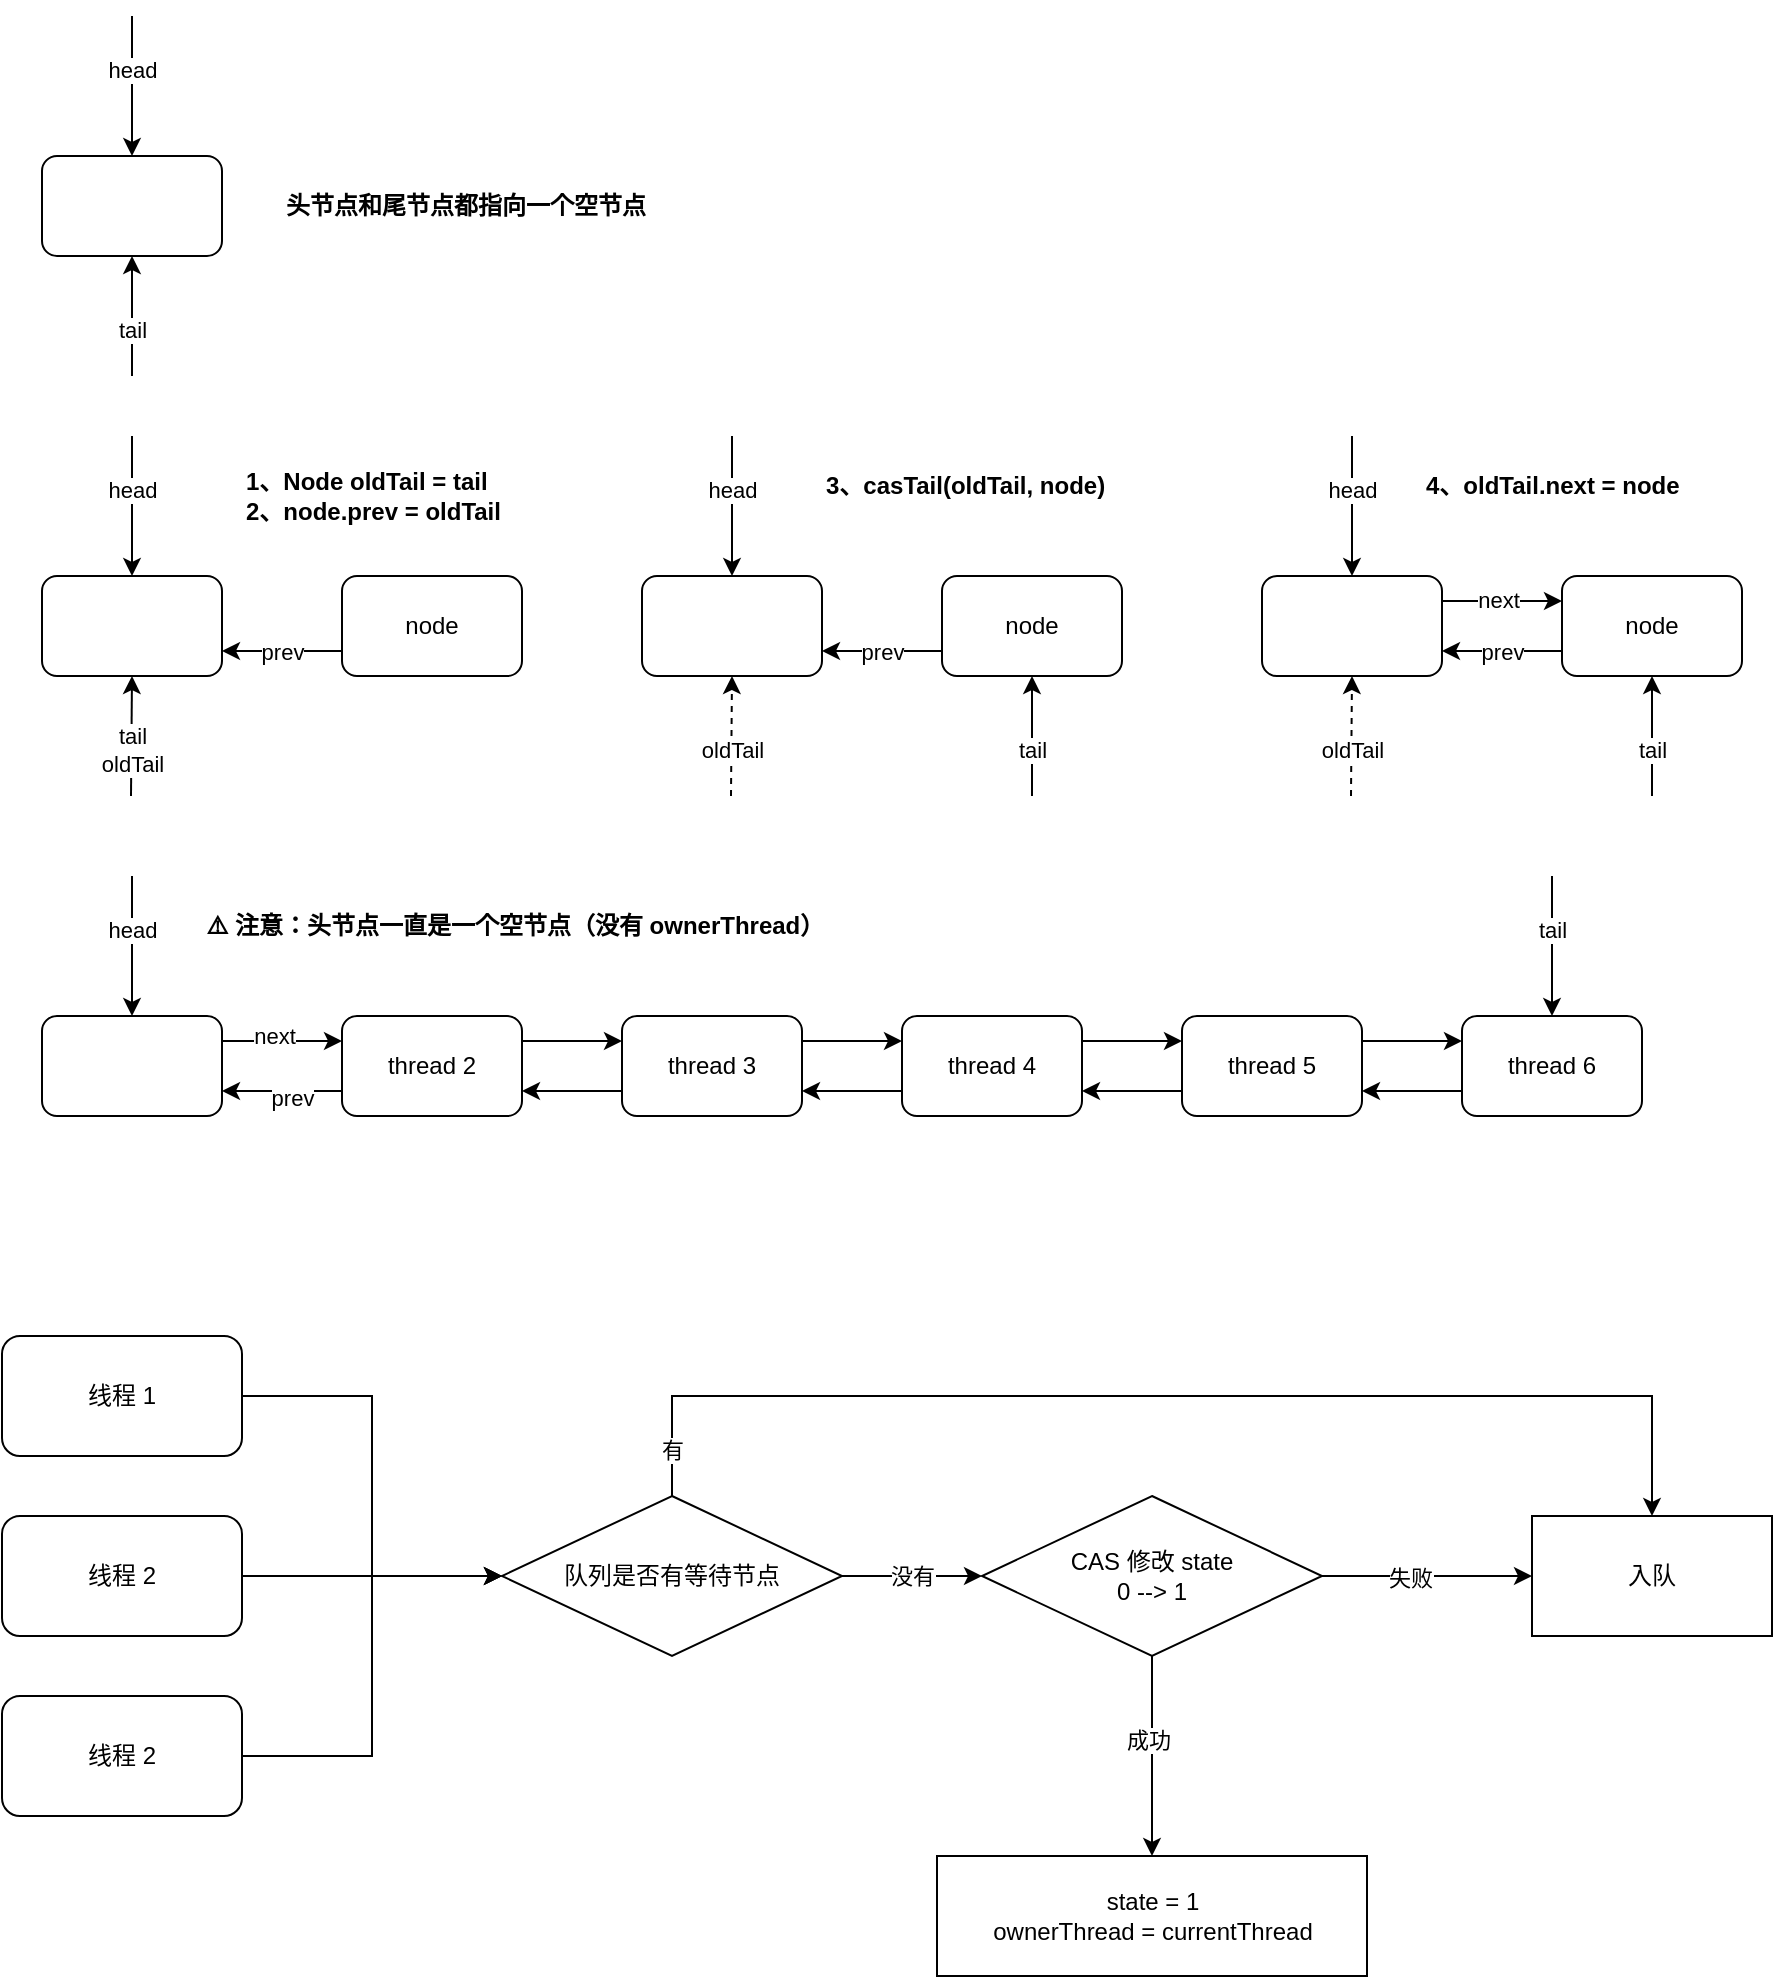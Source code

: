 <mxfile version="21.1.1" type="github">
  <diagram name="第 1 页" id="HYLfRAluGgirOGHJwurM">
    <mxGraphModel dx="1242" dy="784" grid="1" gridSize="10" guides="1" tooltips="1" connect="1" arrows="1" fold="1" page="1" pageScale="1" pageWidth="827" pageHeight="1169" math="0" shadow="0">
      <root>
        <mxCell id="0" />
        <mxCell id="1" parent="0" />
        <mxCell id="wMg410RL5N5ofmad3jp8-6" style="edgeStyle=orthogonalEdgeStyle;rounded=0;orthogonalLoop=1;jettySize=auto;html=1;exitX=1;exitY=0.5;exitDx=0;exitDy=0;entryX=0;entryY=0.5;entryDx=0;entryDy=0;" edge="1" parent="1" source="wMg410RL5N5ofmad3jp8-1" target="wMg410RL5N5ofmad3jp8-5">
          <mxGeometry relative="1" as="geometry" />
        </mxCell>
        <mxCell id="wMg410RL5N5ofmad3jp8-1" value="线程 1" style="rounded=1;whiteSpace=wrap;html=1;" vertex="1" parent="1">
          <mxGeometry x="90" y="680" width="120" height="60" as="geometry" />
        </mxCell>
        <mxCell id="wMg410RL5N5ofmad3jp8-7" style="edgeStyle=orthogonalEdgeStyle;rounded=0;orthogonalLoop=1;jettySize=auto;html=1;exitX=1;exitY=0.5;exitDx=0;exitDy=0;" edge="1" parent="1" source="wMg410RL5N5ofmad3jp8-2">
          <mxGeometry relative="1" as="geometry">
            <mxPoint x="340" y="800" as="targetPoint" />
          </mxGeometry>
        </mxCell>
        <mxCell id="wMg410RL5N5ofmad3jp8-2" value="线程 2" style="rounded=1;whiteSpace=wrap;html=1;" vertex="1" parent="1">
          <mxGeometry x="90" y="770" width="120" height="60" as="geometry" />
        </mxCell>
        <mxCell id="wMg410RL5N5ofmad3jp8-8" style="edgeStyle=orthogonalEdgeStyle;rounded=0;orthogonalLoop=1;jettySize=auto;html=1;exitX=1;exitY=0.5;exitDx=0;exitDy=0;entryX=0;entryY=0.5;entryDx=0;entryDy=0;" edge="1" parent="1" source="wMg410RL5N5ofmad3jp8-4" target="wMg410RL5N5ofmad3jp8-5">
          <mxGeometry relative="1" as="geometry">
            <mxPoint x="280" y="850" as="targetPoint" />
          </mxGeometry>
        </mxCell>
        <mxCell id="wMg410RL5N5ofmad3jp8-4" value="线程 2" style="rounded=1;whiteSpace=wrap;html=1;" vertex="1" parent="1">
          <mxGeometry x="90" y="860" width="120" height="60" as="geometry" />
        </mxCell>
        <mxCell id="wMg410RL5N5ofmad3jp8-10" value="没有" style="edgeStyle=orthogonalEdgeStyle;rounded=0;orthogonalLoop=1;jettySize=auto;html=1;exitX=1;exitY=0.5;exitDx=0;exitDy=0;" edge="1" parent="1" source="wMg410RL5N5ofmad3jp8-5" target="wMg410RL5N5ofmad3jp8-9">
          <mxGeometry relative="1" as="geometry" />
        </mxCell>
        <mxCell id="wMg410RL5N5ofmad3jp8-16" style="edgeStyle=orthogonalEdgeStyle;rounded=0;orthogonalLoop=1;jettySize=auto;html=1;exitX=0.5;exitY=0;exitDx=0;exitDy=0;entryX=0.5;entryY=0;entryDx=0;entryDy=0;" edge="1" parent="1" source="wMg410RL5N5ofmad3jp8-5" target="wMg410RL5N5ofmad3jp8-14">
          <mxGeometry relative="1" as="geometry">
            <Array as="points">
              <mxPoint x="425" y="710" />
              <mxPoint x="915" y="710" />
            </Array>
          </mxGeometry>
        </mxCell>
        <mxCell id="wMg410RL5N5ofmad3jp8-17" value="有" style="edgeLabel;html=1;align=center;verticalAlign=middle;resizable=0;points=[];" vertex="1" connectable="0" parent="wMg410RL5N5ofmad3jp8-16">
          <mxGeometry x="-0.923" relative="1" as="geometry">
            <mxPoint as="offset" />
          </mxGeometry>
        </mxCell>
        <mxCell id="wMg410RL5N5ofmad3jp8-5" value="队列是否有等待节点" style="rhombus;whiteSpace=wrap;html=1;" vertex="1" parent="1">
          <mxGeometry x="340" y="760" width="170" height="80" as="geometry" />
        </mxCell>
        <mxCell id="wMg410RL5N5ofmad3jp8-12" value="" style="edgeStyle=orthogonalEdgeStyle;rounded=0;orthogonalLoop=1;jettySize=auto;html=1;" edge="1" parent="1" source="wMg410RL5N5ofmad3jp8-9" target="wMg410RL5N5ofmad3jp8-11">
          <mxGeometry relative="1" as="geometry" />
        </mxCell>
        <mxCell id="wMg410RL5N5ofmad3jp8-13" value="成功" style="edgeLabel;html=1;align=center;verticalAlign=middle;resizable=0;points=[];" vertex="1" connectable="0" parent="wMg410RL5N5ofmad3jp8-12">
          <mxGeometry x="-0.16" y="-2" relative="1" as="geometry">
            <mxPoint as="offset" />
          </mxGeometry>
        </mxCell>
        <mxCell id="wMg410RL5N5ofmad3jp8-15" value="" style="edgeStyle=orthogonalEdgeStyle;rounded=0;orthogonalLoop=1;jettySize=auto;html=1;" edge="1" parent="1" source="wMg410RL5N5ofmad3jp8-9" target="wMg410RL5N5ofmad3jp8-14">
          <mxGeometry relative="1" as="geometry" />
        </mxCell>
        <mxCell id="wMg410RL5N5ofmad3jp8-18" value="失败" style="edgeLabel;html=1;align=center;verticalAlign=middle;resizable=0;points=[];" vertex="1" connectable="0" parent="wMg410RL5N5ofmad3jp8-15">
          <mxGeometry x="-0.162" y="-1" relative="1" as="geometry">
            <mxPoint as="offset" />
          </mxGeometry>
        </mxCell>
        <mxCell id="wMg410RL5N5ofmad3jp8-9" value="CAS 修改 state&lt;br&gt;0 --&amp;gt; 1" style="rhombus;whiteSpace=wrap;html=1;" vertex="1" parent="1">
          <mxGeometry x="580" y="760" width="170" height="80" as="geometry" />
        </mxCell>
        <mxCell id="wMg410RL5N5ofmad3jp8-11" value="state = 1&lt;br&gt;ownerThread = currentThread" style="whiteSpace=wrap;html=1;" vertex="1" parent="1">
          <mxGeometry x="557.5" y="940" width="215" height="60" as="geometry" />
        </mxCell>
        <mxCell id="wMg410RL5N5ofmad3jp8-14" value="入队" style="whiteSpace=wrap;html=1;" vertex="1" parent="1">
          <mxGeometry x="855" y="770" width="120" height="60" as="geometry" />
        </mxCell>
        <mxCell id="wMg410RL5N5ofmad3jp8-29" style="edgeStyle=orthogonalEdgeStyle;rounded=0;orthogonalLoop=1;jettySize=auto;html=1;exitX=1;exitY=0.25;exitDx=0;exitDy=0;entryX=0;entryY=0.25;entryDx=0;entryDy=0;" edge="1" parent="1" source="wMg410RL5N5ofmad3jp8-19" target="wMg410RL5N5ofmad3jp8-21">
          <mxGeometry relative="1" as="geometry" />
        </mxCell>
        <mxCell id="wMg410RL5N5ofmad3jp8-39" value="next" style="edgeLabel;html=1;align=center;verticalAlign=middle;resizable=0;points=[];" vertex="1" connectable="0" parent="wMg410RL5N5ofmad3jp8-29">
          <mxGeometry x="-0.15" y="4" relative="1" as="geometry">
            <mxPoint y="1" as="offset" />
          </mxGeometry>
        </mxCell>
        <mxCell id="wMg410RL5N5ofmad3jp8-19" value="" style="rounded=1;whiteSpace=wrap;html=1;" vertex="1" parent="1">
          <mxGeometry x="110" y="520" width="90" height="50" as="geometry" />
        </mxCell>
        <mxCell id="wMg410RL5N5ofmad3jp8-32" style="edgeStyle=orthogonalEdgeStyle;rounded=0;orthogonalLoop=1;jettySize=auto;html=1;exitX=1;exitY=0.25;exitDx=0;exitDy=0;entryX=0;entryY=0.25;entryDx=0;entryDy=0;" edge="1" parent="1" source="wMg410RL5N5ofmad3jp8-20" target="wMg410RL5N5ofmad3jp8-22">
          <mxGeometry relative="1" as="geometry" />
        </mxCell>
        <mxCell id="wMg410RL5N5ofmad3jp8-35" style="edgeStyle=orthogonalEdgeStyle;rounded=0;orthogonalLoop=1;jettySize=auto;html=1;exitX=0;exitY=0.75;exitDx=0;exitDy=0;entryX=1;entryY=0.75;entryDx=0;entryDy=0;" edge="1" parent="1" source="wMg410RL5N5ofmad3jp8-20" target="wMg410RL5N5ofmad3jp8-21">
          <mxGeometry relative="1" as="geometry" />
        </mxCell>
        <mxCell id="wMg410RL5N5ofmad3jp8-20" value="thread 3" style="rounded=1;whiteSpace=wrap;html=1;" vertex="1" parent="1">
          <mxGeometry x="400" y="520" width="90" height="50" as="geometry" />
        </mxCell>
        <mxCell id="wMg410RL5N5ofmad3jp8-30" style="edgeStyle=orthogonalEdgeStyle;rounded=0;orthogonalLoop=1;jettySize=auto;html=1;exitX=0;exitY=0.75;exitDx=0;exitDy=0;entryX=1;entryY=0.75;entryDx=0;entryDy=0;" edge="1" parent="1" source="wMg410RL5N5ofmad3jp8-21" target="wMg410RL5N5ofmad3jp8-19">
          <mxGeometry relative="1" as="geometry" />
        </mxCell>
        <mxCell id="wMg410RL5N5ofmad3jp8-40" value="prev" style="edgeLabel;html=1;align=center;verticalAlign=middle;resizable=0;points=[];" vertex="1" connectable="0" parent="wMg410RL5N5ofmad3jp8-30">
          <mxGeometry x="-0.15" y="3" relative="1" as="geometry">
            <mxPoint as="offset" />
          </mxGeometry>
        </mxCell>
        <mxCell id="wMg410RL5N5ofmad3jp8-31" style="edgeStyle=orthogonalEdgeStyle;rounded=0;orthogonalLoop=1;jettySize=auto;html=1;exitX=1;exitY=0.25;exitDx=0;exitDy=0;entryX=0;entryY=0.25;entryDx=0;entryDy=0;" edge="1" parent="1" source="wMg410RL5N5ofmad3jp8-21" target="wMg410RL5N5ofmad3jp8-20">
          <mxGeometry relative="1" as="geometry" />
        </mxCell>
        <mxCell id="wMg410RL5N5ofmad3jp8-21" value="thread 2" style="rounded=1;whiteSpace=wrap;html=1;" vertex="1" parent="1">
          <mxGeometry x="260" y="520" width="90" height="50" as="geometry" />
        </mxCell>
        <mxCell id="wMg410RL5N5ofmad3jp8-33" style="edgeStyle=orthogonalEdgeStyle;rounded=0;orthogonalLoop=1;jettySize=auto;html=1;exitX=1;exitY=0.25;exitDx=0;exitDy=0;entryX=0;entryY=0.25;entryDx=0;entryDy=0;" edge="1" parent="1" source="wMg410RL5N5ofmad3jp8-22" target="wMg410RL5N5ofmad3jp8-24">
          <mxGeometry relative="1" as="geometry" />
        </mxCell>
        <mxCell id="wMg410RL5N5ofmad3jp8-36" style="edgeStyle=orthogonalEdgeStyle;rounded=0;orthogonalLoop=1;jettySize=auto;html=1;exitX=0;exitY=0.75;exitDx=0;exitDy=0;entryX=1;entryY=0.75;entryDx=0;entryDy=0;" edge="1" parent="1" source="wMg410RL5N5ofmad3jp8-22" target="wMg410RL5N5ofmad3jp8-20">
          <mxGeometry relative="1" as="geometry" />
        </mxCell>
        <mxCell id="wMg410RL5N5ofmad3jp8-22" value="thread 4" style="rounded=1;whiteSpace=wrap;html=1;" vertex="1" parent="1">
          <mxGeometry x="540" y="520" width="90" height="50" as="geometry" />
        </mxCell>
        <mxCell id="wMg410RL5N5ofmad3jp8-38" style="edgeStyle=orthogonalEdgeStyle;rounded=0;orthogonalLoop=1;jettySize=auto;html=1;exitX=0;exitY=0.75;exitDx=0;exitDy=0;entryX=1;entryY=0.75;entryDx=0;entryDy=0;" edge="1" parent="1" source="wMg410RL5N5ofmad3jp8-23" target="wMg410RL5N5ofmad3jp8-24">
          <mxGeometry relative="1" as="geometry" />
        </mxCell>
        <mxCell id="wMg410RL5N5ofmad3jp8-23" value="thread 6" style="rounded=1;whiteSpace=wrap;html=1;" vertex="1" parent="1">
          <mxGeometry x="820" y="520" width="90" height="50" as="geometry" />
        </mxCell>
        <mxCell id="wMg410RL5N5ofmad3jp8-34" style="edgeStyle=orthogonalEdgeStyle;rounded=0;orthogonalLoop=1;jettySize=auto;html=1;exitX=1;exitY=0.25;exitDx=0;exitDy=0;entryX=0;entryY=0.25;entryDx=0;entryDy=0;" edge="1" parent="1" source="wMg410RL5N5ofmad3jp8-24" target="wMg410RL5N5ofmad3jp8-23">
          <mxGeometry relative="1" as="geometry" />
        </mxCell>
        <mxCell id="wMg410RL5N5ofmad3jp8-37" style="edgeStyle=orthogonalEdgeStyle;rounded=0;orthogonalLoop=1;jettySize=auto;html=1;exitX=0;exitY=0.75;exitDx=0;exitDy=0;entryX=1;entryY=0.75;entryDx=0;entryDy=0;" edge="1" parent="1" source="wMg410RL5N5ofmad3jp8-24" target="wMg410RL5N5ofmad3jp8-22">
          <mxGeometry relative="1" as="geometry" />
        </mxCell>
        <mxCell id="wMg410RL5N5ofmad3jp8-24" value="thread 5" style="rounded=1;whiteSpace=wrap;html=1;" vertex="1" parent="1">
          <mxGeometry x="680" y="520" width="90" height="50" as="geometry" />
        </mxCell>
        <mxCell id="wMg410RL5N5ofmad3jp8-25" value="" style="endArrow=classic;html=1;rounded=0;entryX=0.5;entryY=0;entryDx=0;entryDy=0;" edge="1" parent="1" target="wMg410RL5N5ofmad3jp8-19">
          <mxGeometry width="50" height="50" relative="1" as="geometry">
            <mxPoint x="155" y="450" as="sourcePoint" />
            <mxPoint x="60" y="460" as="targetPoint" />
          </mxGeometry>
        </mxCell>
        <mxCell id="wMg410RL5N5ofmad3jp8-26" value="head" style="edgeLabel;html=1;align=center;verticalAlign=middle;resizable=0;points=[];" vertex="1" connectable="0" parent="wMg410RL5N5ofmad3jp8-25">
          <mxGeometry x="-0.229" relative="1" as="geometry">
            <mxPoint as="offset" />
          </mxGeometry>
        </mxCell>
        <mxCell id="wMg410RL5N5ofmad3jp8-27" value="" style="endArrow=classic;html=1;rounded=0;entryX=0.5;entryY=0;entryDx=0;entryDy=0;" edge="1" parent="1" target="wMg410RL5N5ofmad3jp8-23">
          <mxGeometry width="50" height="50" relative="1" as="geometry">
            <mxPoint x="865" y="450" as="sourcePoint" />
            <mxPoint x="838" y="500" as="targetPoint" />
          </mxGeometry>
        </mxCell>
        <mxCell id="wMg410RL5N5ofmad3jp8-28" value="tail" style="edgeLabel;html=1;align=center;verticalAlign=middle;resizable=0;points=[];" vertex="1" connectable="0" parent="wMg410RL5N5ofmad3jp8-27">
          <mxGeometry x="-0.229" relative="1" as="geometry">
            <mxPoint as="offset" />
          </mxGeometry>
        </mxCell>
        <mxCell id="wMg410RL5N5ofmad3jp8-41" value="" style="rounded=1;whiteSpace=wrap;html=1;" vertex="1" parent="1">
          <mxGeometry x="110" y="90" width="90" height="50" as="geometry" />
        </mxCell>
        <mxCell id="wMg410RL5N5ofmad3jp8-42" value="" style="endArrow=classic;html=1;rounded=0;entryX=0.5;entryY=0;entryDx=0;entryDy=0;" edge="1" parent="1" target="wMg410RL5N5ofmad3jp8-41">
          <mxGeometry width="50" height="50" relative="1" as="geometry">
            <mxPoint x="155" y="20" as="sourcePoint" />
            <mxPoint x="60" y="30" as="targetPoint" />
          </mxGeometry>
        </mxCell>
        <mxCell id="wMg410RL5N5ofmad3jp8-43" value="head" style="edgeLabel;html=1;align=center;verticalAlign=middle;resizable=0;points=[];" vertex="1" connectable="0" parent="wMg410RL5N5ofmad3jp8-42">
          <mxGeometry x="-0.229" relative="1" as="geometry">
            <mxPoint as="offset" />
          </mxGeometry>
        </mxCell>
        <mxCell id="wMg410RL5N5ofmad3jp8-44" value="" style="endArrow=classic;html=1;rounded=0;entryX=0.5;entryY=1;entryDx=0;entryDy=0;" edge="1" parent="1" target="wMg410RL5N5ofmad3jp8-41">
          <mxGeometry width="50" height="50" relative="1" as="geometry">
            <mxPoint x="155" y="200" as="sourcePoint" />
            <mxPoint x="400" y="190" as="targetPoint" />
          </mxGeometry>
        </mxCell>
        <mxCell id="wMg410RL5N5ofmad3jp8-45" value="tail" style="edgeLabel;html=1;align=center;verticalAlign=middle;resizable=0;points=[];" vertex="1" connectable="0" parent="wMg410RL5N5ofmad3jp8-44">
          <mxGeometry x="-0.229" relative="1" as="geometry">
            <mxPoint as="offset" />
          </mxGeometry>
        </mxCell>
        <mxCell id="wMg410RL5N5ofmad3jp8-46" value="" style="rounded=1;whiteSpace=wrap;html=1;" vertex="1" parent="1">
          <mxGeometry x="110" y="300" width="90" height="50" as="geometry" />
        </mxCell>
        <mxCell id="wMg410RL5N5ofmad3jp8-47" value="" style="endArrow=classic;html=1;rounded=0;entryX=0.5;entryY=0;entryDx=0;entryDy=0;" edge="1" parent="1" target="wMg410RL5N5ofmad3jp8-46">
          <mxGeometry width="50" height="50" relative="1" as="geometry">
            <mxPoint x="155" y="230" as="sourcePoint" />
            <mxPoint x="60" y="240" as="targetPoint" />
          </mxGeometry>
        </mxCell>
        <mxCell id="wMg410RL5N5ofmad3jp8-48" value="head" style="edgeLabel;html=1;align=center;verticalAlign=middle;resizable=0;points=[];" vertex="1" connectable="0" parent="wMg410RL5N5ofmad3jp8-47">
          <mxGeometry x="-0.229" relative="1" as="geometry">
            <mxPoint as="offset" />
          </mxGeometry>
        </mxCell>
        <mxCell id="wMg410RL5N5ofmad3jp8-53" value="prev" style="edgeStyle=orthogonalEdgeStyle;rounded=0;orthogonalLoop=1;jettySize=auto;html=1;exitX=0;exitY=0.75;exitDx=0;exitDy=0;entryX=1;entryY=0.75;entryDx=0;entryDy=0;" edge="1" parent="1" source="wMg410RL5N5ofmad3jp8-51" target="wMg410RL5N5ofmad3jp8-46">
          <mxGeometry relative="1" as="geometry" />
        </mxCell>
        <mxCell id="wMg410RL5N5ofmad3jp8-51" value="node" style="rounded=1;whiteSpace=wrap;html=1;" vertex="1" parent="1">
          <mxGeometry x="260" y="300" width="90" height="50" as="geometry" />
        </mxCell>
        <mxCell id="wMg410RL5N5ofmad3jp8-54" value="" style="endArrow=classic;html=1;rounded=0;entryX=0.5;entryY=1;entryDx=0;entryDy=0;" edge="1" parent="1" target="wMg410RL5N5ofmad3jp8-46">
          <mxGeometry width="50" height="50" relative="1" as="geometry">
            <mxPoint x="154.5" y="410" as="sourcePoint" />
            <mxPoint x="155" y="360" as="targetPoint" />
          </mxGeometry>
        </mxCell>
        <mxCell id="wMg410RL5N5ofmad3jp8-55" value="tail&lt;br&gt;oldTail" style="edgeLabel;html=1;align=center;verticalAlign=middle;resizable=0;points=[];" vertex="1" connectable="0" parent="wMg410RL5N5ofmad3jp8-54">
          <mxGeometry x="-0.229" relative="1" as="geometry">
            <mxPoint as="offset" />
          </mxGeometry>
        </mxCell>
        <mxCell id="wMg410RL5N5ofmad3jp8-56" value="1、Node oldTail = tail&lt;br&gt;2、node.prev = oldTail" style="text;html=1;strokeColor=none;fillColor=none;align=left;verticalAlign=middle;whiteSpace=wrap;rounded=0;fontStyle=1" vertex="1" parent="1">
          <mxGeometry x="210" y="240" width="150" height="40" as="geometry" />
        </mxCell>
        <mxCell id="wMg410RL5N5ofmad3jp8-57" value="" style="rounded=1;whiteSpace=wrap;html=1;" vertex="1" parent="1">
          <mxGeometry x="410" y="300" width="90" height="50" as="geometry" />
        </mxCell>
        <mxCell id="wMg410RL5N5ofmad3jp8-58" value="" style="endArrow=classic;html=1;rounded=0;entryX=0.5;entryY=0;entryDx=0;entryDy=0;" edge="1" parent="1" target="wMg410RL5N5ofmad3jp8-57">
          <mxGeometry width="50" height="50" relative="1" as="geometry">
            <mxPoint x="455" y="230" as="sourcePoint" />
            <mxPoint x="360" y="240" as="targetPoint" />
          </mxGeometry>
        </mxCell>
        <mxCell id="wMg410RL5N5ofmad3jp8-59" value="head" style="edgeLabel;html=1;align=center;verticalAlign=middle;resizable=0;points=[];" vertex="1" connectable="0" parent="wMg410RL5N5ofmad3jp8-58">
          <mxGeometry x="-0.229" relative="1" as="geometry">
            <mxPoint as="offset" />
          </mxGeometry>
        </mxCell>
        <mxCell id="wMg410RL5N5ofmad3jp8-60" value="prev" style="edgeStyle=orthogonalEdgeStyle;rounded=0;orthogonalLoop=1;jettySize=auto;html=1;exitX=0;exitY=0.75;exitDx=0;exitDy=0;entryX=1;entryY=0.75;entryDx=0;entryDy=0;" edge="1" parent="1" source="wMg410RL5N5ofmad3jp8-61" target="wMg410RL5N5ofmad3jp8-57">
          <mxGeometry relative="1" as="geometry" />
        </mxCell>
        <mxCell id="wMg410RL5N5ofmad3jp8-61" value="node" style="rounded=1;whiteSpace=wrap;html=1;" vertex="1" parent="1">
          <mxGeometry x="560" y="300" width="90" height="50" as="geometry" />
        </mxCell>
        <mxCell id="wMg410RL5N5ofmad3jp8-62" value="" style="endArrow=classic;html=1;rounded=0;entryX=0.5;entryY=1;entryDx=0;entryDy=0;" edge="1" parent="1" target="wMg410RL5N5ofmad3jp8-61">
          <mxGeometry width="50" height="50" relative="1" as="geometry">
            <mxPoint x="605" y="410" as="sourcePoint" />
            <mxPoint x="590" y="360" as="targetPoint" />
          </mxGeometry>
        </mxCell>
        <mxCell id="wMg410RL5N5ofmad3jp8-63" value="tail" style="edgeLabel;html=1;align=center;verticalAlign=middle;resizable=0;points=[];" vertex="1" connectable="0" parent="wMg410RL5N5ofmad3jp8-62">
          <mxGeometry x="-0.229" relative="1" as="geometry">
            <mxPoint as="offset" />
          </mxGeometry>
        </mxCell>
        <mxCell id="wMg410RL5N5ofmad3jp8-64" value="3、casTail(oldTail, node)" style="text;html=1;strokeColor=none;fillColor=none;align=left;verticalAlign=middle;whiteSpace=wrap;rounded=0;fontStyle=1" vertex="1" parent="1">
          <mxGeometry x="500" y="240" width="160" height="30" as="geometry" />
        </mxCell>
        <mxCell id="wMg410RL5N5ofmad3jp8-77" style="edgeStyle=orthogonalEdgeStyle;rounded=0;orthogonalLoop=1;jettySize=auto;html=1;exitX=1;exitY=0.25;exitDx=0;exitDy=0;entryX=0;entryY=0.25;entryDx=0;entryDy=0;" edge="1" parent="1" source="wMg410RL5N5ofmad3jp8-66" target="wMg410RL5N5ofmad3jp8-70">
          <mxGeometry relative="1" as="geometry" />
        </mxCell>
        <mxCell id="wMg410RL5N5ofmad3jp8-78" value="next" style="edgeLabel;html=1;align=center;verticalAlign=middle;resizable=0;points=[];" vertex="1" connectable="0" parent="wMg410RL5N5ofmad3jp8-77">
          <mxGeometry x="-0.067" y="2" relative="1" as="geometry">
            <mxPoint y="1" as="offset" />
          </mxGeometry>
        </mxCell>
        <mxCell id="wMg410RL5N5ofmad3jp8-66" value="" style="rounded=1;whiteSpace=wrap;html=1;" vertex="1" parent="1">
          <mxGeometry x="720" y="300" width="90" height="50" as="geometry" />
        </mxCell>
        <mxCell id="wMg410RL5N5ofmad3jp8-67" value="" style="endArrow=classic;html=1;rounded=0;entryX=0.5;entryY=0;entryDx=0;entryDy=0;" edge="1" parent="1" target="wMg410RL5N5ofmad3jp8-66">
          <mxGeometry width="50" height="50" relative="1" as="geometry">
            <mxPoint x="765" y="230" as="sourcePoint" />
            <mxPoint x="670" y="240" as="targetPoint" />
          </mxGeometry>
        </mxCell>
        <mxCell id="wMg410RL5N5ofmad3jp8-68" value="head" style="edgeLabel;html=1;align=center;verticalAlign=middle;resizable=0;points=[];" vertex="1" connectable="0" parent="wMg410RL5N5ofmad3jp8-67">
          <mxGeometry x="-0.229" relative="1" as="geometry">
            <mxPoint as="offset" />
          </mxGeometry>
        </mxCell>
        <mxCell id="wMg410RL5N5ofmad3jp8-69" value="prev" style="edgeStyle=orthogonalEdgeStyle;rounded=0;orthogonalLoop=1;jettySize=auto;html=1;exitX=0;exitY=0.75;exitDx=0;exitDy=0;entryX=1;entryY=0.75;entryDx=0;entryDy=0;" edge="1" parent="1" source="wMg410RL5N5ofmad3jp8-70" target="wMg410RL5N5ofmad3jp8-66">
          <mxGeometry relative="1" as="geometry" />
        </mxCell>
        <mxCell id="wMg410RL5N5ofmad3jp8-70" value="node" style="rounded=1;whiteSpace=wrap;html=1;" vertex="1" parent="1">
          <mxGeometry x="870" y="300" width="90" height="50" as="geometry" />
        </mxCell>
        <mxCell id="wMg410RL5N5ofmad3jp8-71" value="" style="endArrow=classic;html=1;rounded=0;entryX=0.5;entryY=1;entryDx=0;entryDy=0;" edge="1" parent="1" target="wMg410RL5N5ofmad3jp8-70">
          <mxGeometry width="50" height="50" relative="1" as="geometry">
            <mxPoint x="915" y="410" as="sourcePoint" />
            <mxPoint x="900" y="360" as="targetPoint" />
          </mxGeometry>
        </mxCell>
        <mxCell id="wMg410RL5N5ofmad3jp8-72" value="tail" style="edgeLabel;html=1;align=center;verticalAlign=middle;resizable=0;points=[];" vertex="1" connectable="0" parent="wMg410RL5N5ofmad3jp8-71">
          <mxGeometry x="-0.229" relative="1" as="geometry">
            <mxPoint as="offset" />
          </mxGeometry>
        </mxCell>
        <mxCell id="wMg410RL5N5ofmad3jp8-73" value="4、oldTail.next = node" style="text;html=1;strokeColor=none;fillColor=none;align=left;verticalAlign=middle;whiteSpace=wrap;rounded=0;fontStyle=1" vertex="1" parent="1">
          <mxGeometry x="800" y="240" width="150" height="30" as="geometry" />
        </mxCell>
        <mxCell id="wMg410RL5N5ofmad3jp8-74" value="" style="endArrow=classic;html=1;rounded=0;entryX=0.5;entryY=1;entryDx=0;entryDy=0;dashed=1;" edge="1" parent="1" target="wMg410RL5N5ofmad3jp8-57">
          <mxGeometry width="50" height="50" relative="1" as="geometry">
            <mxPoint x="454.5" y="410" as="sourcePoint" />
            <mxPoint x="455" y="360" as="targetPoint" />
          </mxGeometry>
        </mxCell>
        <mxCell id="wMg410RL5N5ofmad3jp8-75" value="oldTail" style="edgeLabel;html=1;align=center;verticalAlign=middle;resizable=0;points=[];" vertex="1" connectable="0" parent="wMg410RL5N5ofmad3jp8-74">
          <mxGeometry x="-0.229" relative="1" as="geometry">
            <mxPoint as="offset" />
          </mxGeometry>
        </mxCell>
        <mxCell id="wMg410RL5N5ofmad3jp8-79" value="" style="endArrow=classic;html=1;rounded=0;dashed=1;entryX=0.5;entryY=1;entryDx=0;entryDy=0;" edge="1" parent="1" target="wMg410RL5N5ofmad3jp8-66">
          <mxGeometry width="50" height="50" relative="1" as="geometry">
            <mxPoint x="764.5" y="410" as="sourcePoint" />
            <mxPoint x="765" y="360" as="targetPoint" />
          </mxGeometry>
        </mxCell>
        <mxCell id="wMg410RL5N5ofmad3jp8-80" value="oldTail" style="edgeLabel;html=1;align=center;verticalAlign=middle;resizable=0;points=[];" vertex="1" connectable="0" parent="wMg410RL5N5ofmad3jp8-79">
          <mxGeometry x="-0.229" relative="1" as="geometry">
            <mxPoint as="offset" />
          </mxGeometry>
        </mxCell>
        <mxCell id="wMg410RL5N5ofmad3jp8-83" value="⚠️ 注意：头节点一直是一个空节点（没有 ownerThread）" style="text;html=1;strokeColor=none;fillColor=none;align=left;verticalAlign=middle;whiteSpace=wrap;rounded=0;fontStyle=1" vertex="1" parent="1">
          <mxGeometry x="190" y="460" width="340" height="30" as="geometry" />
        </mxCell>
        <mxCell id="wMg410RL5N5ofmad3jp8-84" value="头节点和尾节点都指向一个空节点" style="text;html=1;strokeColor=none;fillColor=none;align=left;verticalAlign=middle;whiteSpace=wrap;rounded=0;fontStyle=1" vertex="1" parent="1">
          <mxGeometry x="230" y="100" width="200" height="30" as="geometry" />
        </mxCell>
      </root>
    </mxGraphModel>
  </diagram>
</mxfile>
